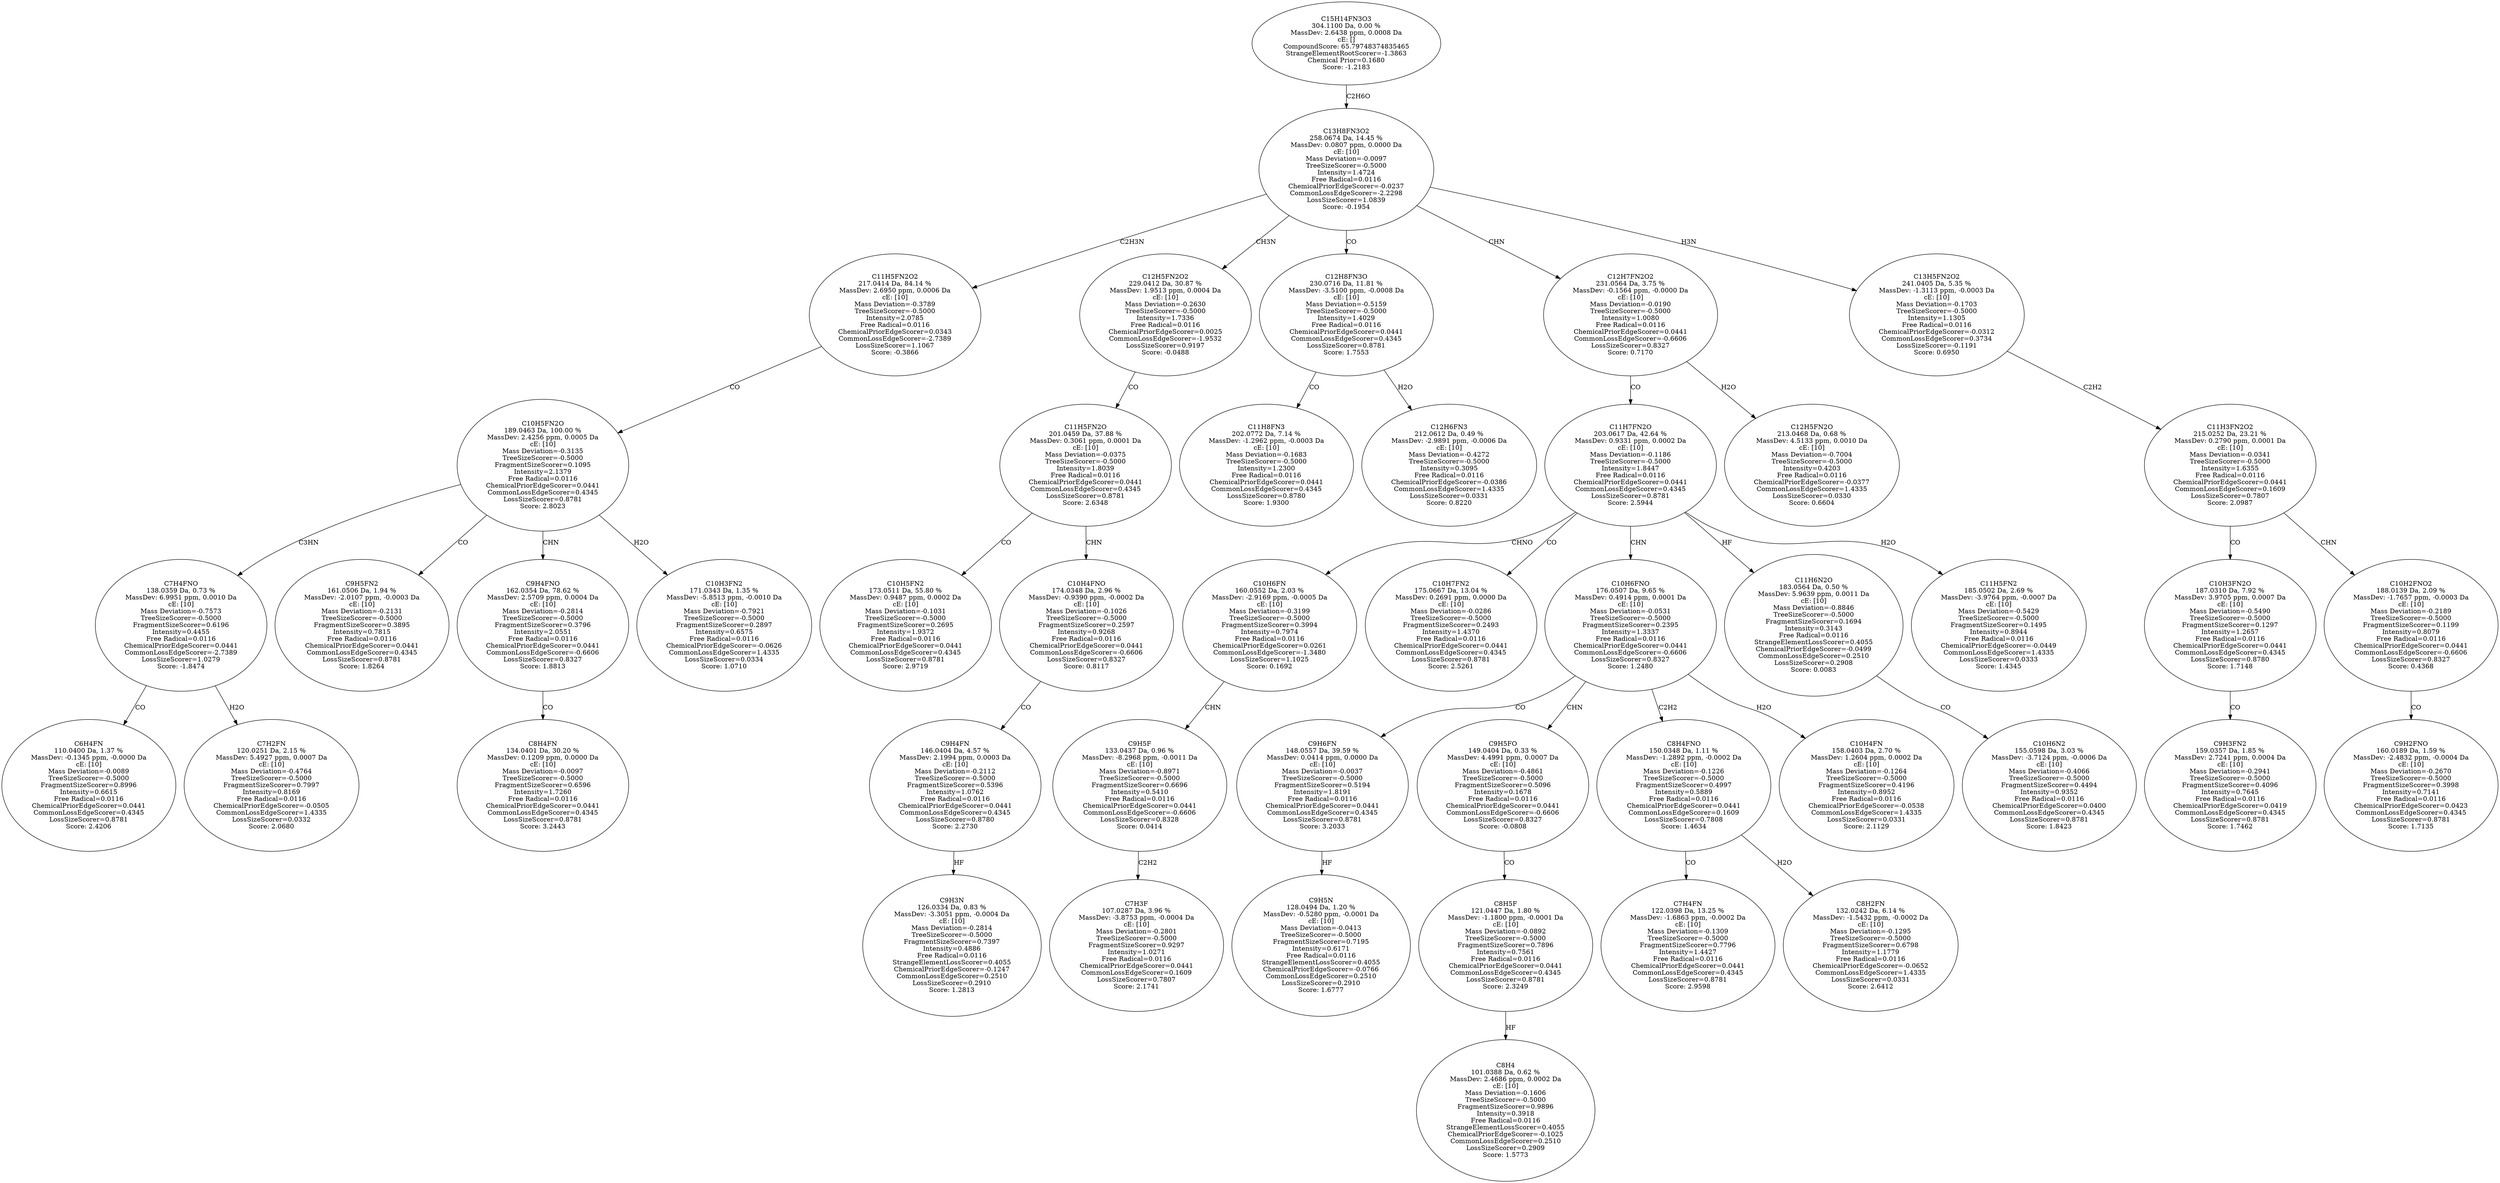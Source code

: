 strict digraph {
v1 [label="C6H4FN\n110.0400 Da, 1.37 %\nMassDev: -0.1345 ppm, -0.0000 Da\ncE: [10]\nMass Deviation=-0.0089\nTreeSizeScorer=-0.5000\nFragmentSizeScorer=0.8996\nIntensity=0.6615\nFree Radical=0.0116\nChemicalPriorEdgeScorer=0.0441\nCommonLossEdgeScorer=0.4345\nLossSizeScorer=0.8781\nScore: 2.4206"];
v2 [label="C7H2FN\n120.0251 Da, 2.15 %\nMassDev: 5.4927 ppm, 0.0007 Da\ncE: [10]\nMass Deviation=-0.4764\nTreeSizeScorer=-0.5000\nFragmentSizeScorer=0.7997\nIntensity=0.8169\nFree Radical=0.0116\nChemicalPriorEdgeScorer=-0.0505\nCommonLossEdgeScorer=1.4335\nLossSizeScorer=0.0332\nScore: 2.0680"];
v3 [label="C7H4FNO\n138.0359 Da, 0.73 %\nMassDev: 6.9951 ppm, 0.0010 Da\ncE: [10]\nMass Deviation=-0.7573\nTreeSizeScorer=-0.5000\nFragmentSizeScorer=0.6196\nIntensity=0.4455\nFree Radical=0.0116\nChemicalPriorEdgeScorer=0.0441\nCommonLossEdgeScorer=-2.7389\nLossSizeScorer=1.0279\nScore: -1.8474"];
v4 [label="C9H5FN2\n161.0506 Da, 1.94 %\nMassDev: -2.0107 ppm, -0.0003 Da\ncE: [10]\nMass Deviation=-0.2131\nTreeSizeScorer=-0.5000\nFragmentSizeScorer=0.3895\nIntensity=0.7815\nFree Radical=0.0116\nChemicalPriorEdgeScorer=0.0441\nCommonLossEdgeScorer=0.4345\nLossSizeScorer=0.8781\nScore: 1.8264"];
v5 [label="C8H4FN\n134.0401 Da, 30.20 %\nMassDev: 0.1209 ppm, 0.0000 Da\ncE: [10]\nMass Deviation=-0.0097\nTreeSizeScorer=-0.5000\nFragmentSizeScorer=0.6596\nIntensity=1.7260\nFree Radical=0.0116\nChemicalPriorEdgeScorer=0.0441\nCommonLossEdgeScorer=0.4345\nLossSizeScorer=0.8781\nScore: 3.2443"];
v6 [label="C9H4FNO\n162.0354 Da, 78.62 %\nMassDev: 2.5709 ppm, 0.0004 Da\ncE: [10]\nMass Deviation=-0.2814\nTreeSizeScorer=-0.5000\nFragmentSizeScorer=0.3796\nIntensity=2.0551\nFree Radical=0.0116\nChemicalPriorEdgeScorer=0.0441\nCommonLossEdgeScorer=-0.6606\nLossSizeScorer=0.8327\nScore: 1.8813"];
v7 [label="C10H3FN2\n171.0343 Da, 1.35 %\nMassDev: -5.8513 ppm, -0.0010 Da\ncE: [10]\nMass Deviation=-0.7921\nTreeSizeScorer=-0.5000\nFragmentSizeScorer=0.2897\nIntensity=0.6575\nFree Radical=0.0116\nChemicalPriorEdgeScorer=-0.0626\nCommonLossEdgeScorer=1.4335\nLossSizeScorer=0.0334\nScore: 1.0710"];
v8 [label="C10H5FN2O\n189.0463 Da, 100.00 %\nMassDev: 2.4256 ppm, 0.0005 Da\ncE: [10]\nMass Deviation=-0.3135\nTreeSizeScorer=-0.5000\nFragmentSizeScorer=0.1095\nIntensity=2.1379\nFree Radical=0.0116\nChemicalPriorEdgeScorer=0.0441\nCommonLossEdgeScorer=0.4345\nLossSizeScorer=0.8781\nScore: 2.8023"];
v9 [label="C11H5FN2O2\n217.0414 Da, 84.14 %\nMassDev: 2.6950 ppm, 0.0006 Da\ncE: [10]\nMass Deviation=-0.3789\nTreeSizeScorer=-0.5000\nIntensity=2.0785\nFree Radical=0.0116\nChemicalPriorEdgeScorer=0.0343\nCommonLossEdgeScorer=-2.7389\nLossSizeScorer=1.1067\nScore: -0.3866"];
v10 [label="C10H5FN2\n173.0511 Da, 55.80 %\nMassDev: 0.9487 ppm, 0.0002 Da\ncE: [10]\nMass Deviation=-0.1031\nTreeSizeScorer=-0.5000\nFragmentSizeScorer=0.2695\nIntensity=1.9372\nFree Radical=0.0116\nChemicalPriorEdgeScorer=0.0441\nCommonLossEdgeScorer=0.4345\nLossSizeScorer=0.8781\nScore: 2.9719"];
v11 [label="C9H3N\n126.0334 Da, 0.83 %\nMassDev: -3.3051 ppm, -0.0004 Da\ncE: [10]\nMass Deviation=-0.2814\nTreeSizeScorer=-0.5000\nFragmentSizeScorer=0.7397\nIntensity=0.4886\nFree Radical=0.0116\nStrangeElementLossScorer=0.4055\nChemicalPriorEdgeScorer=-0.1247\nCommonLossEdgeScorer=0.2510\nLossSizeScorer=0.2910\nScore: 1.2813"];
v12 [label="C9H4FN\n146.0404 Da, 4.57 %\nMassDev: 2.1994 ppm, 0.0003 Da\ncE: [10]\nMass Deviation=-0.2112\nTreeSizeScorer=-0.5000\nFragmentSizeScorer=0.5396\nIntensity=1.0762\nFree Radical=0.0116\nChemicalPriorEdgeScorer=0.0441\nCommonLossEdgeScorer=0.4345\nLossSizeScorer=0.8780\nScore: 2.2730"];
v13 [label="C10H4FNO\n174.0348 Da, 2.96 %\nMassDev: -0.9390 ppm, -0.0002 Da\ncE: [10]\nMass Deviation=-0.1026\nTreeSizeScorer=-0.5000\nFragmentSizeScorer=0.2597\nIntensity=0.9268\nFree Radical=0.0116\nChemicalPriorEdgeScorer=0.0441\nCommonLossEdgeScorer=-0.6606\nLossSizeScorer=0.8327\nScore: 0.8117"];
v14 [label="C11H5FN2O\n201.0459 Da, 37.88 %\nMassDev: 0.3061 ppm, 0.0001 Da\ncE: [10]\nMass Deviation=-0.0375\nTreeSizeScorer=-0.5000\nIntensity=1.8039\nFree Radical=0.0116\nChemicalPriorEdgeScorer=0.0441\nCommonLossEdgeScorer=0.4345\nLossSizeScorer=0.8781\nScore: 2.6348"];
v15 [label="C12H5FN2O2\n229.0412 Da, 30.87 %\nMassDev: 1.9513 ppm, 0.0004 Da\ncE: [10]\nMass Deviation=-0.2630\nTreeSizeScorer=-0.5000\nIntensity=1.7336\nFree Radical=0.0116\nChemicalPriorEdgeScorer=0.0025\nCommonLossEdgeScorer=-1.9532\nLossSizeScorer=0.9197\nScore: -0.0488"];
v16 [label="C11H8FN3\n202.0772 Da, 7.14 %\nMassDev: -1.2962 ppm, -0.0003 Da\ncE: [10]\nMass Deviation=-0.1683\nTreeSizeScorer=-0.5000\nIntensity=1.2300\nFree Radical=0.0116\nChemicalPriorEdgeScorer=0.0441\nCommonLossEdgeScorer=0.4345\nLossSizeScorer=0.8780\nScore: 1.9300"];
v17 [label="C12H6FN3\n212.0612 Da, 0.49 %\nMassDev: -2.9891 ppm, -0.0006 Da\ncE: [10]\nMass Deviation=-0.4272\nTreeSizeScorer=-0.5000\nIntensity=0.3095\nFree Radical=0.0116\nChemicalPriorEdgeScorer=-0.0386\nCommonLossEdgeScorer=1.4335\nLossSizeScorer=0.0331\nScore: 0.8220"];
v18 [label="C12H8FN3O\n230.0716 Da, 11.81 %\nMassDev: -3.5100 ppm, -0.0008 Da\ncE: [10]\nMass Deviation=-0.5159\nTreeSizeScorer=-0.5000\nIntensity=1.4029\nFree Radical=0.0116\nChemicalPriorEdgeScorer=0.0441\nCommonLossEdgeScorer=0.4345\nLossSizeScorer=0.8781\nScore: 1.7553"];
v19 [label="C7H3F\n107.0287 Da, 3.96 %\nMassDev: -3.8753 ppm, -0.0004 Da\ncE: [10]\nMass Deviation=-0.2801\nTreeSizeScorer=-0.5000\nFragmentSizeScorer=0.9297\nIntensity=1.0271\nFree Radical=0.0116\nChemicalPriorEdgeScorer=0.0441\nCommonLossEdgeScorer=0.1609\nLossSizeScorer=0.7807\nScore: 2.1741"];
v20 [label="C9H5F\n133.0437 Da, 0.96 %\nMassDev: -8.2968 ppm, -0.0011 Da\ncE: [10]\nMass Deviation=-0.8971\nTreeSizeScorer=-0.5000\nFragmentSizeScorer=0.6696\nIntensity=0.5410\nFree Radical=0.0116\nChemicalPriorEdgeScorer=0.0441\nCommonLossEdgeScorer=-0.6606\nLossSizeScorer=0.8328\nScore: 0.0414"];
v21 [label="C10H6FN\n160.0552 Da, 2.03 %\nMassDev: -2.9169 ppm, -0.0005 Da\ncE: [10]\nMass Deviation=-0.3199\nTreeSizeScorer=-0.5000\nFragmentSizeScorer=0.3994\nIntensity=0.7974\nFree Radical=0.0116\nChemicalPriorEdgeScorer=0.0261\nCommonLossEdgeScorer=-1.3480\nLossSizeScorer=1.1025\nScore: 0.1692"];
v22 [label="C10H7FN2\n175.0667 Da, 13.04 %\nMassDev: 0.2691 ppm, 0.0000 Da\ncE: [10]\nMass Deviation=-0.0286\nTreeSizeScorer=-0.5000\nFragmentSizeScorer=0.2493\nIntensity=1.4370\nFree Radical=0.0116\nChemicalPriorEdgeScorer=0.0441\nCommonLossEdgeScorer=0.4345\nLossSizeScorer=0.8781\nScore: 2.5261"];
v23 [label="C9H5N\n128.0494 Da, 1.20 %\nMassDev: -0.5280 ppm, -0.0001 Da\ncE: [10]\nMass Deviation=-0.0413\nTreeSizeScorer=-0.5000\nFragmentSizeScorer=0.7195\nIntensity=0.6171\nFree Radical=0.0116\nStrangeElementLossScorer=0.4055\nChemicalPriorEdgeScorer=-0.0766\nCommonLossEdgeScorer=0.2510\nLossSizeScorer=0.2910\nScore: 1.6777"];
v24 [label="C9H6FN\n148.0557 Da, 39.59 %\nMassDev: 0.0414 ppm, 0.0000 Da\ncE: [10]\nMass Deviation=-0.0037\nTreeSizeScorer=-0.5000\nFragmentSizeScorer=0.5194\nIntensity=1.8191\nFree Radical=0.0116\nChemicalPriorEdgeScorer=0.0441\nCommonLossEdgeScorer=0.4345\nLossSizeScorer=0.8781\nScore: 3.2033"];
v25 [label="C8H4\n101.0388 Da, 0.62 %\nMassDev: 2.4686 ppm, 0.0002 Da\ncE: [10]\nMass Deviation=-0.1606\nTreeSizeScorer=-0.5000\nFragmentSizeScorer=0.9896\nIntensity=0.3918\nFree Radical=0.0116\nStrangeElementLossScorer=0.4055\nChemicalPriorEdgeScorer=-0.1025\nCommonLossEdgeScorer=0.2510\nLossSizeScorer=0.2909\nScore: 1.5773"];
v26 [label="C8H5F\n121.0447 Da, 1.80 %\nMassDev: -1.1800 ppm, -0.0001 Da\ncE: [10]\nMass Deviation=-0.0892\nTreeSizeScorer=-0.5000\nFragmentSizeScorer=0.7896\nIntensity=0.7561\nFree Radical=0.0116\nChemicalPriorEdgeScorer=0.0441\nCommonLossEdgeScorer=0.4345\nLossSizeScorer=0.8781\nScore: 2.3249"];
v27 [label="C9H5FO\n149.0404 Da, 0.33 %\nMassDev: 4.4991 ppm, 0.0007 Da\ncE: [10]\nMass Deviation=-0.4861\nTreeSizeScorer=-0.5000\nFragmentSizeScorer=0.5096\nIntensity=0.1678\nFree Radical=0.0116\nChemicalPriorEdgeScorer=0.0441\nCommonLossEdgeScorer=-0.6606\nLossSizeScorer=0.8327\nScore: -0.0808"];
v28 [label="C7H4FN\n122.0398 Da, 13.25 %\nMassDev: -1.6863 ppm, -0.0002 Da\ncE: [10]\nMass Deviation=-0.1309\nTreeSizeScorer=-0.5000\nFragmentSizeScorer=0.7796\nIntensity=1.4427\nFree Radical=0.0116\nChemicalPriorEdgeScorer=0.0441\nCommonLossEdgeScorer=0.4345\nLossSizeScorer=0.8781\nScore: 2.9598"];
v29 [label="C8H2FN\n132.0242 Da, 6.14 %\nMassDev: -1.5432 ppm, -0.0002 Da\ncE: [10]\nMass Deviation=-0.1295\nTreeSizeScorer=-0.5000\nFragmentSizeScorer=0.6798\nIntensity=1.1779\nFree Radical=0.0116\nChemicalPriorEdgeScorer=-0.0652\nCommonLossEdgeScorer=1.4335\nLossSizeScorer=0.0331\nScore: 2.6412"];
v30 [label="C8H4FNO\n150.0348 Da, 1.11 %\nMassDev: -1.2892 ppm, -0.0002 Da\ncE: [10]\nMass Deviation=-0.1226\nTreeSizeScorer=-0.5000\nFragmentSizeScorer=0.4997\nIntensity=0.5889\nFree Radical=0.0116\nChemicalPriorEdgeScorer=0.0441\nCommonLossEdgeScorer=0.1609\nLossSizeScorer=0.7808\nScore: 1.4634"];
v31 [label="C10H4FN\n158.0403 Da, 2.70 %\nMassDev: 1.2604 ppm, 0.0002 Da\ncE: [10]\nMass Deviation=-0.1264\nTreeSizeScorer=-0.5000\nFragmentSizeScorer=0.4196\nIntensity=0.8952\nFree Radical=0.0116\nChemicalPriorEdgeScorer=-0.0538\nCommonLossEdgeScorer=1.4335\nLossSizeScorer=0.0331\nScore: 2.1129"];
v32 [label="C10H6FNO\n176.0507 Da, 9.65 %\nMassDev: 0.4914 ppm, 0.0001 Da\ncE: [10]\nMass Deviation=-0.0531\nTreeSizeScorer=-0.5000\nFragmentSizeScorer=0.2395\nIntensity=1.3337\nFree Radical=0.0116\nChemicalPriorEdgeScorer=0.0441\nCommonLossEdgeScorer=-0.6606\nLossSizeScorer=0.8327\nScore: 1.2480"];
v33 [label="C10H6N2\n155.0598 Da, 3.03 %\nMassDev: -3.7124 ppm, -0.0006 Da\ncE: [10]\nMass Deviation=-0.4066\nTreeSizeScorer=-0.5000\nFragmentSizeScorer=0.4494\nIntensity=0.9352\nFree Radical=0.0116\nChemicalPriorEdgeScorer=0.0400\nCommonLossEdgeScorer=0.4345\nLossSizeScorer=0.8781\nScore: 1.8423"];
v34 [label="C11H6N2O\n183.0564 Da, 0.50 %\nMassDev: 5.9639 ppm, 0.0011 Da\ncE: [10]\nMass Deviation=-0.8846\nTreeSizeScorer=-0.5000\nFragmentSizeScorer=0.1694\nIntensity=0.3143\nFree Radical=0.0116\nStrangeElementLossScorer=0.4055\nChemicalPriorEdgeScorer=-0.0499\nCommonLossEdgeScorer=0.2510\nLossSizeScorer=0.2908\nScore: 0.0083"];
v35 [label="C11H5FN2\n185.0502 Da, 2.69 %\nMassDev: -3.9764 ppm, -0.0007 Da\ncE: [10]\nMass Deviation=-0.5429\nTreeSizeScorer=-0.5000\nFragmentSizeScorer=0.1495\nIntensity=0.8944\nFree Radical=0.0116\nChemicalPriorEdgeScorer=-0.0449\nCommonLossEdgeScorer=1.4335\nLossSizeScorer=0.0333\nScore: 1.4345"];
v36 [label="C11H7FN2O\n203.0617 Da, 42.64 %\nMassDev: 0.9331 ppm, 0.0002 Da\ncE: [10]\nMass Deviation=-0.1186\nTreeSizeScorer=-0.5000\nIntensity=1.8447\nFree Radical=0.0116\nChemicalPriorEdgeScorer=0.0441\nCommonLossEdgeScorer=0.4345\nLossSizeScorer=0.8781\nScore: 2.5944"];
v37 [label="C12H5FN2O\n213.0468 Da, 0.68 %\nMassDev: 4.5133 ppm, 0.0010 Da\ncE: [10]\nMass Deviation=-0.7004\nTreeSizeScorer=-0.5000\nIntensity=0.4203\nFree Radical=0.0116\nChemicalPriorEdgeScorer=-0.0377\nCommonLossEdgeScorer=1.4335\nLossSizeScorer=0.0330\nScore: 0.6604"];
v38 [label="C12H7FN2O2\n231.0564 Da, 3.75 %\nMassDev: -0.1564 ppm, -0.0000 Da\ncE: [10]\nMass Deviation=-0.0190\nTreeSizeScorer=-0.5000\nIntensity=1.0080\nFree Radical=0.0116\nChemicalPriorEdgeScorer=0.0441\nCommonLossEdgeScorer=-0.6606\nLossSizeScorer=0.8327\nScore: 0.7170"];
v39 [label="C9H3FN2\n159.0357 Da, 1.85 %\nMassDev: 2.7241 ppm, 0.0004 Da\ncE: [10]\nMass Deviation=-0.2941\nTreeSizeScorer=-0.5000\nFragmentSizeScorer=0.4096\nIntensity=0.7645\nFree Radical=0.0116\nChemicalPriorEdgeScorer=0.0419\nCommonLossEdgeScorer=0.4345\nLossSizeScorer=0.8781\nScore: 1.7462"];
v40 [label="C10H3FN2O\n187.0310 Da, 7.92 %\nMassDev: 3.9705 ppm, 0.0007 Da\ncE: [10]\nMass Deviation=-0.5490\nTreeSizeScorer=-0.5000\nFragmentSizeScorer=0.1297\nIntensity=1.2657\nFree Radical=0.0116\nChemicalPriorEdgeScorer=0.0441\nCommonLossEdgeScorer=0.4345\nLossSizeScorer=0.8780\nScore: 1.7148"];
v41 [label="C9H2FNO\n160.0189 Da, 1.59 %\nMassDev: -2.4832 ppm, -0.0004 Da\ncE: [10]\nMass Deviation=-0.2670\nTreeSizeScorer=-0.5000\nFragmentSizeScorer=0.3998\nIntensity=0.7141\nFree Radical=0.0116\nChemicalPriorEdgeScorer=0.0423\nCommonLossEdgeScorer=0.4345\nLossSizeScorer=0.8781\nScore: 1.7135"];
v42 [label="C10H2FNO2\n188.0139 Da, 2.09 %\nMassDev: -1.7657 ppm, -0.0003 Da\ncE: [10]\nMass Deviation=-0.2189\nTreeSizeScorer=-0.5000\nFragmentSizeScorer=0.1199\nIntensity=0.8079\nFree Radical=0.0116\nChemicalPriorEdgeScorer=0.0441\nCommonLossEdgeScorer=-0.6606\nLossSizeScorer=0.8327\nScore: 0.4368"];
v43 [label="C11H3FN2O2\n215.0252 Da, 23.21 %\nMassDev: 0.2790 ppm, 0.0001 Da\ncE: [10]\nMass Deviation=-0.0341\nTreeSizeScorer=-0.5000\nIntensity=1.6355\nFree Radical=0.0116\nChemicalPriorEdgeScorer=0.0441\nCommonLossEdgeScorer=0.1609\nLossSizeScorer=0.7807\nScore: 2.0987"];
v44 [label="C13H5FN2O2\n241.0405 Da, 5.35 %\nMassDev: -1.3113 ppm, -0.0003 Da\ncE: [10]\nMass Deviation=-0.1703\nTreeSizeScorer=-0.5000\nIntensity=1.1305\nFree Radical=0.0116\nChemicalPriorEdgeScorer=-0.0312\nCommonLossEdgeScorer=0.3734\nLossSizeScorer=-0.1191\nScore: 0.6950"];
v45 [label="C13H8FN3O2\n258.0674 Da, 14.45 %\nMassDev: 0.0807 ppm, 0.0000 Da\ncE: [10]\nMass Deviation=-0.0097\nTreeSizeScorer=-0.5000\nIntensity=1.4724\nFree Radical=0.0116\nChemicalPriorEdgeScorer=-0.0237\nCommonLossEdgeScorer=-2.2298\nLossSizeScorer=1.0839\nScore: -0.1954"];
v46 [label="C15H14FN3O3\n304.1100 Da, 0.00 %\nMassDev: 2.6438 ppm, 0.0008 Da\ncE: []\nCompoundScore: 65.79748374835465\nStrangeElementRootScorer=-1.3863\nChemical Prior=0.1680\nScore: -1.2183"];
v3 -> v1 [label="CO"];
v3 -> v2 [label="H2O"];
v8 -> v3 [label="C3HN"];
v8 -> v4 [label="CO"];
v6 -> v5 [label="CO"];
v8 -> v6 [label="CHN"];
v8 -> v7 [label="H2O"];
v9 -> v8 [label="CO"];
v45 -> v9 [label="C2H3N"];
v14 -> v10 [label="CO"];
v12 -> v11 [label="HF"];
v13 -> v12 [label="CO"];
v14 -> v13 [label="CHN"];
v15 -> v14 [label="CO"];
v45 -> v15 [label="CH3N"];
v18 -> v16 [label="CO"];
v18 -> v17 [label="H2O"];
v45 -> v18 [label="CO"];
v20 -> v19 [label="C2H2"];
v21 -> v20 [label="CHN"];
v36 -> v21 [label="CHNO"];
v36 -> v22 [label="CO"];
v24 -> v23 [label="HF"];
v32 -> v24 [label="CO"];
v26 -> v25 [label="HF"];
v27 -> v26 [label="CO"];
v32 -> v27 [label="CHN"];
v30 -> v28 [label="CO"];
v30 -> v29 [label="H2O"];
v32 -> v30 [label="C2H2"];
v32 -> v31 [label="H2O"];
v36 -> v32 [label="CHN"];
v34 -> v33 [label="CO"];
v36 -> v34 [label="HF"];
v36 -> v35 [label="H2O"];
v38 -> v36 [label="CO"];
v38 -> v37 [label="H2O"];
v45 -> v38 [label="CHN"];
v40 -> v39 [label="CO"];
v43 -> v40 [label="CO"];
v42 -> v41 [label="CO"];
v43 -> v42 [label="CHN"];
v44 -> v43 [label="C2H2"];
v45 -> v44 [label="H3N"];
v46 -> v45 [label="C2H6O"];
}